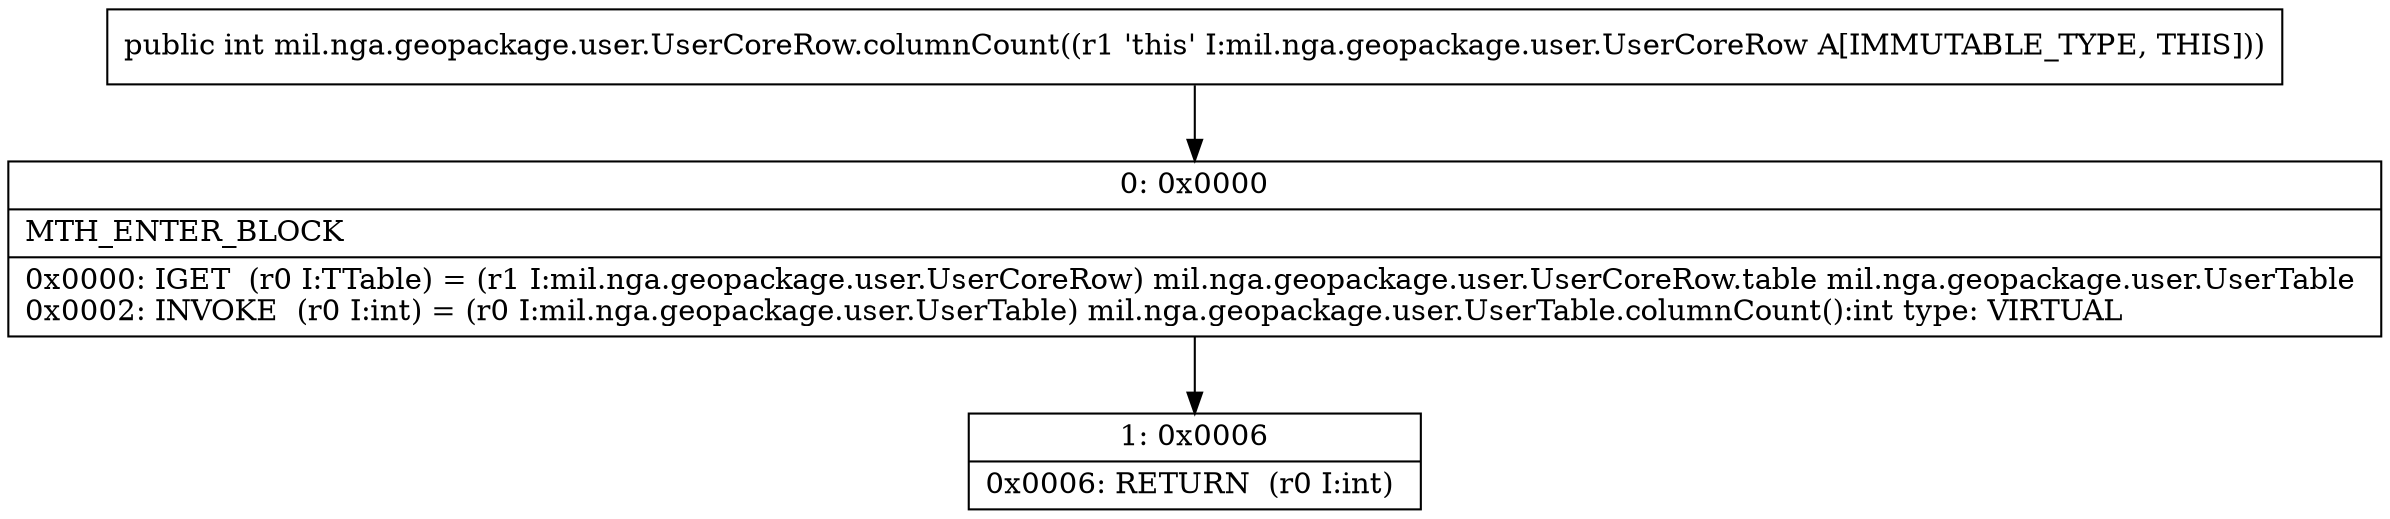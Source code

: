 digraph "CFG formil.nga.geopackage.user.UserCoreRow.columnCount()I" {
Node_0 [shape=record,label="{0\:\ 0x0000|MTH_ENTER_BLOCK\l|0x0000: IGET  (r0 I:TTable) = (r1 I:mil.nga.geopackage.user.UserCoreRow) mil.nga.geopackage.user.UserCoreRow.table mil.nga.geopackage.user.UserTable \l0x0002: INVOKE  (r0 I:int) = (r0 I:mil.nga.geopackage.user.UserTable) mil.nga.geopackage.user.UserTable.columnCount():int type: VIRTUAL \l}"];
Node_1 [shape=record,label="{1\:\ 0x0006|0x0006: RETURN  (r0 I:int) \l}"];
MethodNode[shape=record,label="{public int mil.nga.geopackage.user.UserCoreRow.columnCount((r1 'this' I:mil.nga.geopackage.user.UserCoreRow A[IMMUTABLE_TYPE, THIS])) }"];
MethodNode -> Node_0;
Node_0 -> Node_1;
}

